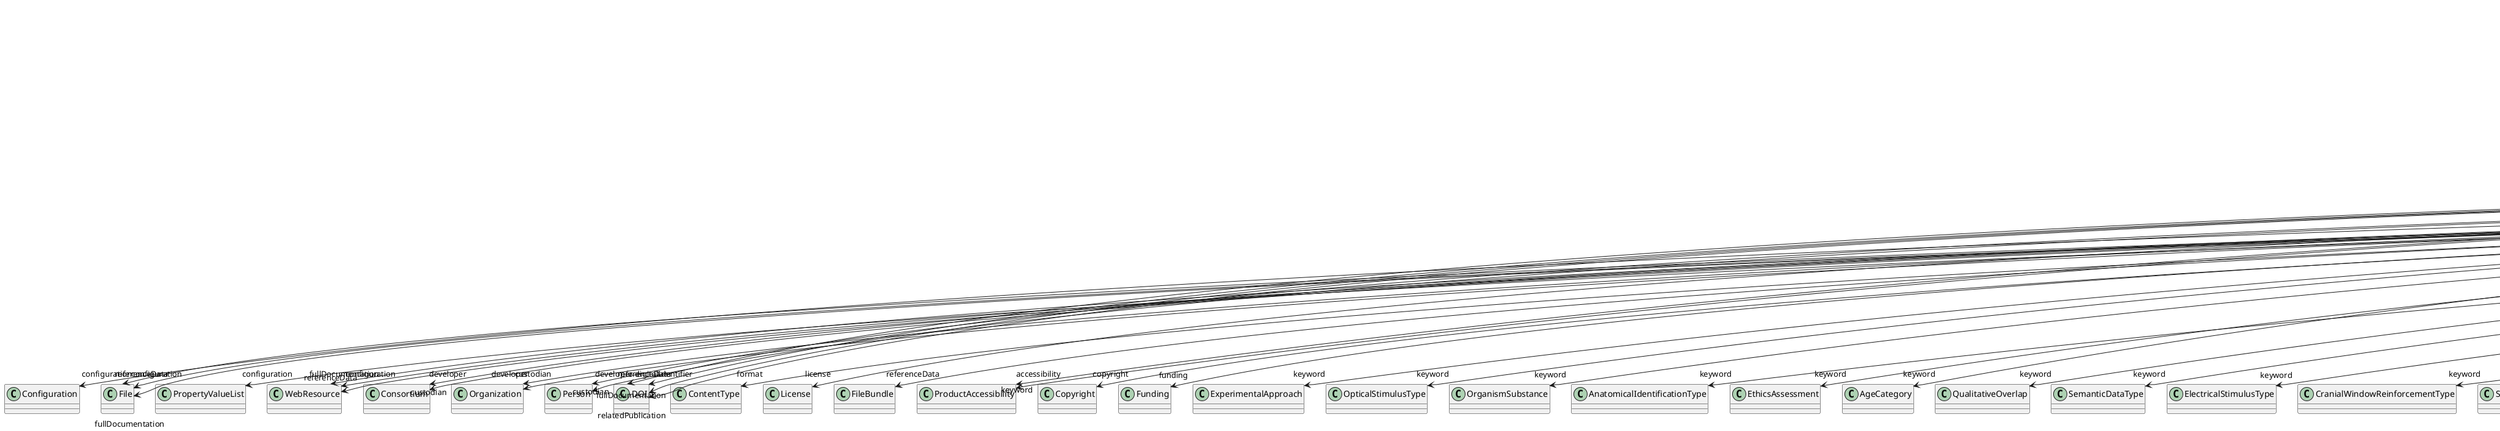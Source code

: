 @startuml
class ValidationTestVersion {
+configuration
+developer
+digitalIdentifier
+entryPoint
+format
+isAlternativeVersionOf
+isNewVersionOf
+license
+referenceData
+accessibility
+copyright
+custodian
+description
+fullDocumentation
+fullName
+funding
+homepage
+howToCite
+keyword
+otherContribution
+relatedPublication
+releaseDate
+repository
+shortName
+supportChannel
+versionIdentifier
+versionInnovation

}
ValidationTestVersion -d-> "configuration" Configuration
ValidationTestVersion -d-> "configuration" File
ValidationTestVersion -d-> "configuration" PropertyValueList
ValidationTestVersion -d-> "configuration" WebResource
ValidationTestVersion -d-> "developer" Consortium
ValidationTestVersion -d-> "developer" Organization
ValidationTestVersion -d-> "developer" Person
ValidationTestVersion -d-> "digitalIdentifier" DOI
ValidationTestVersion -d-> "format" ContentType
ValidationTestVersion -d-> "isAlternativeVersionOf" ValidationTestVersion
ValidationTestVersion -d-> "isNewVersionOf" ValidationTestVersion
ValidationTestVersion -d-> "license" License
ValidationTestVersion -d-> "referenceData" DOI
ValidationTestVersion -d-> "referenceData" File
ValidationTestVersion -d-> "referenceData" FileBundle
ValidationTestVersion -d-> "referenceData" WebResource
ValidationTestVersion -d-> "accessibility" ProductAccessibility
ValidationTestVersion -d-> "copyright" Copyright
ValidationTestVersion -d-> "custodian" Consortium
ValidationTestVersion -d-> "custodian" Organization
ValidationTestVersion -d-> "custodian" Person
ValidationTestVersion -d-> "fullDocumentation" DOI
ValidationTestVersion -d-> "fullDocumentation" File
ValidationTestVersion -d-> "fullDocumentation" WebResource
ValidationTestVersion -d-> "funding" Funding
ValidationTestVersion -d-> "keyword" ExperimentalApproach
ValidationTestVersion -d-> "keyword" OpticalStimulusType
ValidationTestVersion -d-> "keyword" OrganismSubstance
ValidationTestVersion -d-> "keyword" AnatomicalIdentificationType
ValidationTestVersion -d-> "keyword" EthicsAssessment
ValidationTestVersion -d-> "keyword" ProductAccessibility
ValidationTestVersion -d-> "keyword" AgeCategory
ValidationTestVersion -d-> "keyword" QualitativeOverlap
ValidationTestVersion -d-> "keyword" SemanticDataType
ValidationTestVersion -d-> "keyword" ElectricalStimulusType
ValidationTestVersion -d-> "keyword" CranialWindowReinforcementType
ValidationTestVersion -d-> "keyword" SubcellularEntity
ValidationTestVersion -d-> "keyword" AuditoryStimulusType
ValidationTestVersion -d-> "keyword" TissueSampleType
ValidationTestVersion -d-> "keyword" OlfactoryStimulusType
ValidationTestVersion -d-> "keyword" DiseaseModel
ValidationTestVersion -d-> "keyword" ContributionType
ValidationTestVersion -d-> "keyword" AtlasType
ValidationTestVersion -d-> "keyword" MeasuredSignalType
ValidationTestVersion -d-> "keyword" ActionStatusType
ValidationTestVersion -d-> "keyword" Disease
ValidationTestVersion -d-> "keyword" Service
ValidationTestVersion -d-> "keyword" AnatomicalAxesOrientation
ValidationTestVersion -d-> "keyword" Species
ValidationTestVersion -d-> "keyword" TypeOfUncertainty
ValidationTestVersion -d-> "keyword" Laterality
ValidationTestVersion -d-> "keyword" CranialWindowConstructionType
ValidationTestVersion -d-> "keyword" OperatingDevice
ValidationTestVersion -d-> "keyword" ModelScope
ValidationTestVersion -d-> "keyword" UBERONParcellation
ValidationTestVersion -d-> "keyword" PatchClampVariation
ValidationTestVersion -d-> "keyword" BreedingType
ValidationTestVersion -d-> "keyword" Language
ValidationTestVersion -d-> "keyword" SoftwareApplicationCategory
ValidationTestVersion -d-> "keyword" MeasuredQuantity
ValidationTestVersion -d-> "keyword" BiologicalOrder
ValidationTestVersion -d-> "keyword" MetaDataModelType
ValidationTestVersion -d-> "keyword" Terminology
ValidationTestVersion -d-> "keyword" DeviceType
ValidationTestVersion -d-> "keyword" CriteriaQualityType
ValidationTestVersion -d-> "keyword" AnatomicalPlane
ValidationTestVersion -d-> "keyword" BiologicalProcess
ValidationTestVersion -d-> "keyword" CellType
ValidationTestVersion -d-> "keyword" OrganismSystem
ValidationTestVersion -d-> "keyword" PreparationType
ValidationTestVersion -d-> "keyword" LearningResourceType
ValidationTestVersion -d-> "keyword" StimulationApproach
ValidationTestVersion -d-> "keyword" Organ
ValidationTestVersion -d-> "keyword" DifferenceMeasure
ValidationTestVersion -d-> "keyword" SetupType
ValidationTestVersion -d-> "keyword" GeneticStrainType
ValidationTestVersion -d-> "keyword" CellCultureType
ValidationTestVersion -d-> "keyword" Handedness
ValidationTestVersion -d-> "keyword" MolecularEntity
ValidationTestVersion -d-> "keyword" OperatingSystem
ValidationTestVersion -d-> "keyword" FileBundleGrouping
ValidationTestVersion -d-> "keyword" ModelAbstractionLevel
ValidationTestVersion -d-> "keyword" FileRepositoryType
ValidationTestVersion -d-> "keyword" FileUsageRole
ValidationTestVersion -d-> "keyword" BiologicalSex
ValidationTestVersion -d-> "keyword" SoftwareFeature
ValidationTestVersion -d-> "keyword" TissueSampleAttribute
ValidationTestVersion -d-> "keyword" GustatoryStimulusType
ValidationTestVersion -d-> "keyword" ProgrammingLanguage
ValidationTestVersion -d-> "keyword" StimulationTechnique
ValidationTestVersion -d-> "keyword" Technique
ValidationTestVersion -d-> "keyword" DataType
ValidationTestVersion -d-> "keyword" AnalysisTechnique
ValidationTestVersion -d-> "keyword" Colormap
ValidationTestVersion -d-> "keyword" AnnotationType
ValidationTestVersion -d-> "keyword" SubjectAttribute
ValidationTestVersion -d-> "keyword" VisualStimulusType
ValidationTestVersion -d-> "keyword" UnitOfMeasurement
ValidationTestVersion -d-> "keyword" ChemicalMixtureType
ValidationTestVersion -d-> "keyword" TactileStimulusType
ValidationTestVersion -d-> "keyword" TermSuggestion
ValidationTestVersion -d-> "keyword" AnnotationCriteriaType
ValidationTestVersion -d-> "keyword" EducationalLevel
ValidationTestVersion -d-> "otherContribution" Contribution
ValidationTestVersion -d-> "relatedPublication" ISSN
ValidationTestVersion -d-> "relatedPublication" DOI
ValidationTestVersion -d-> "relatedPublication" HANDLE
ValidationTestVersion -d-> "relatedPublication" ISBN
ValidationTestVersion -d-> "relatedPublication" Chapter
ValidationTestVersion -d-> "relatedPublication" ScholarlyArticle
ValidationTestVersion -d-> "relatedPublication" Book
ValidationTestVersion -d-> "repository" FileRepository

@enduml